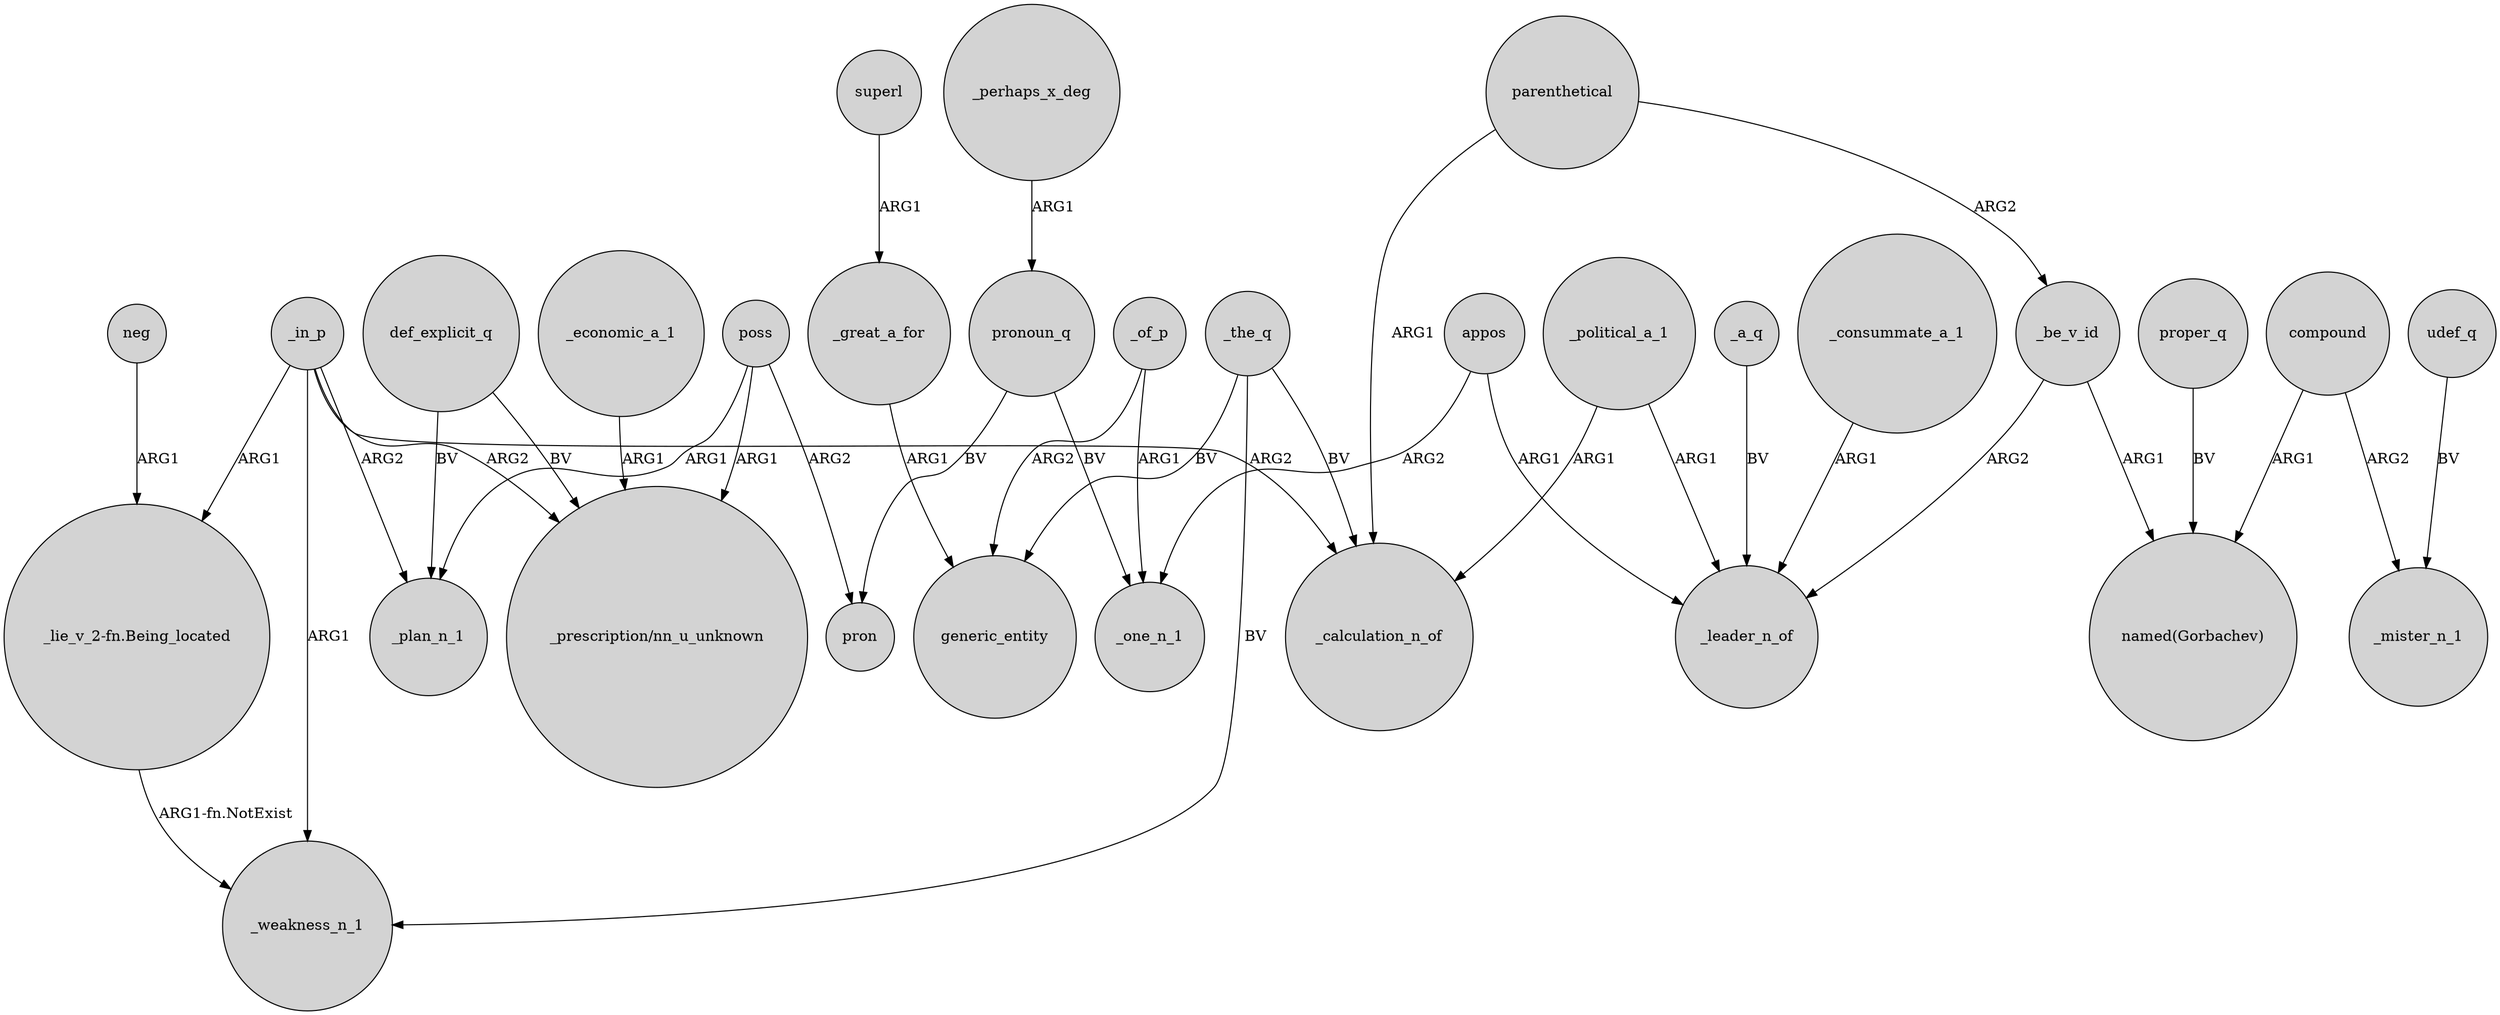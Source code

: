 digraph {
	node [shape=circle style=filled]
	poss -> _plan_n_1 [label=ARG1]
	_the_q -> generic_entity [label=BV]
	_of_p -> generic_entity [label=ARG2]
	_in_p -> _weakness_n_1 [label=ARG1]
	poss -> pron [label=ARG2]
	appos -> _one_n_1 [label=ARG2]
	_political_a_1 -> _leader_n_of [label=ARG1]
	_in_p -> _calculation_n_of [label=ARG2]
	compound -> _mister_n_1 [label=ARG2]
	parenthetical -> _be_v_id [label=ARG2]
	_a_q -> _leader_n_of [label=BV]
	_economic_a_1 -> "_prescription/nn_u_unknown" [label=ARG1]
	def_explicit_q -> _plan_n_1 [label=BV]
	udef_q -> _mister_n_1 [label=BV]
	neg -> "_lie_v_2-fn.Being_located" [label=ARG1]
	_the_q -> _weakness_n_1 [label=BV]
	compound -> "named(Gorbachev)" [label=ARG1]
	_of_p -> _one_n_1 [label=ARG1]
	def_explicit_q -> "_prescription/nn_u_unknown" [label=BV]
	_great_a_for -> generic_entity [label=ARG1]
	parenthetical -> _calculation_n_of [label=ARG1]
	"_lie_v_2-fn.Being_located" -> _weakness_n_1 [label="ARG1-fn.NotExist"]
	pronoun_q -> pron [label=BV]
	_political_a_1 -> _calculation_n_of [label=ARG1]
	superl -> _great_a_for [label=ARG1]
	_be_v_id -> "named(Gorbachev)" [label=ARG1]
	_the_q -> _calculation_n_of [label=BV]
	poss -> "_prescription/nn_u_unknown" [label=ARG1]
	appos -> _leader_n_of [label=ARG1]
	_in_p -> "_lie_v_2-fn.Being_located" [label=ARG1]
	_perhaps_x_deg -> pronoun_q [label=ARG1]
	pronoun_q -> _one_n_1 [label=BV]
	_consummate_a_1 -> _leader_n_of [label=ARG1]
	_be_v_id -> _leader_n_of [label=ARG2]
	proper_q -> "named(Gorbachev)" [label=BV]
	_in_p -> "_prescription/nn_u_unknown" [label=ARG2]
	_in_p -> _plan_n_1 [label=ARG2]
}
